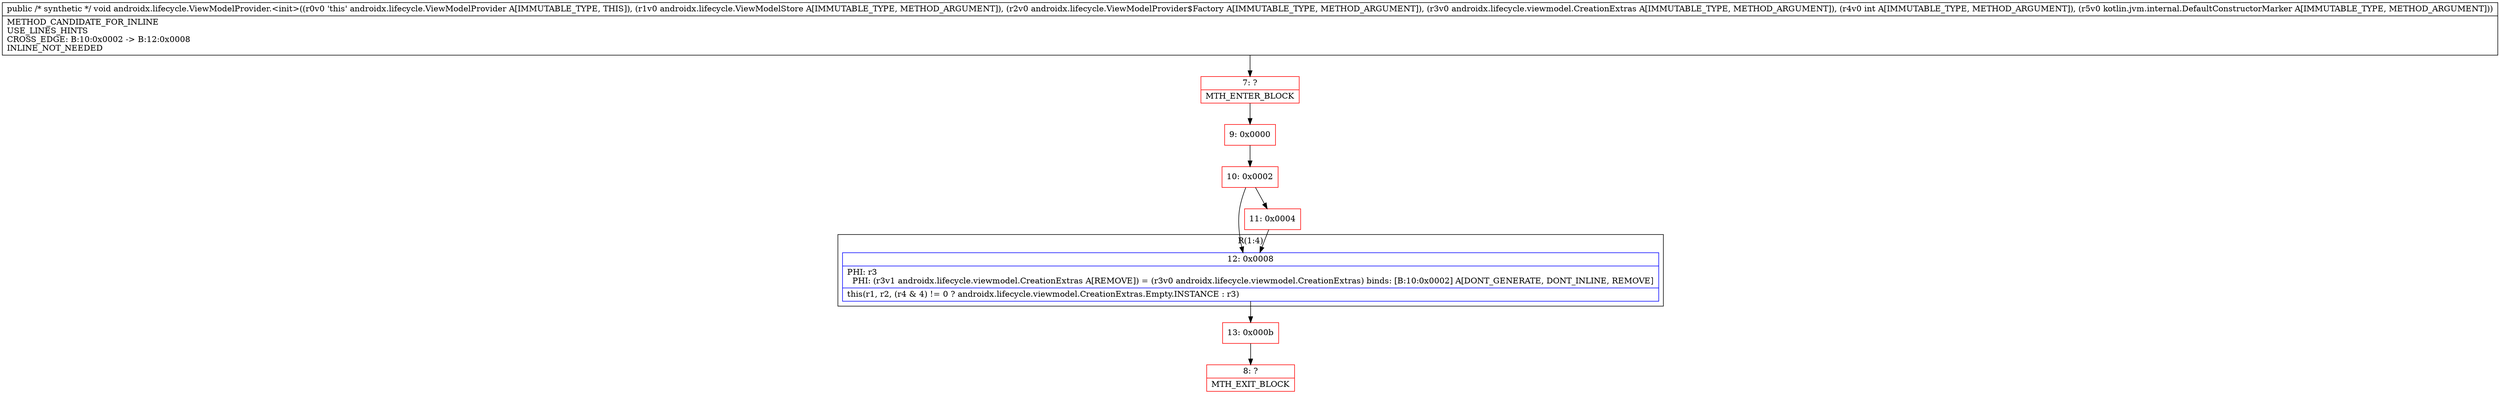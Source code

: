 digraph "CFG forandroidx.lifecycle.ViewModelProvider.\<init\>(Landroidx\/lifecycle\/ViewModelStore;Landroidx\/lifecycle\/ViewModelProvider$Factory;Landroidx\/lifecycle\/viewmodel\/CreationExtras;ILkotlin\/jvm\/internal\/DefaultConstructorMarker;)V" {
subgraph cluster_Region_2103484771 {
label = "R(1:4)";
node [shape=record,color=blue];
Node_12 [shape=record,label="{12\:\ 0x0008|PHI: r3 \l  PHI: (r3v1 androidx.lifecycle.viewmodel.CreationExtras A[REMOVE]) = (r3v0 androidx.lifecycle.viewmodel.CreationExtras) binds: [B:10:0x0002] A[DONT_GENERATE, DONT_INLINE, REMOVE]\l|this(r1, r2, (r4 & 4) != 0 ? androidx.lifecycle.viewmodel.CreationExtras.Empty.INSTANCE : r3)\l}"];
}
Node_7 [shape=record,color=red,label="{7\:\ ?|MTH_ENTER_BLOCK\l}"];
Node_9 [shape=record,color=red,label="{9\:\ 0x0000}"];
Node_10 [shape=record,color=red,label="{10\:\ 0x0002}"];
Node_11 [shape=record,color=red,label="{11\:\ 0x0004}"];
Node_13 [shape=record,color=red,label="{13\:\ 0x000b}"];
Node_8 [shape=record,color=red,label="{8\:\ ?|MTH_EXIT_BLOCK\l}"];
MethodNode[shape=record,label="{public \/* synthetic *\/ void androidx.lifecycle.ViewModelProvider.\<init\>((r0v0 'this' androidx.lifecycle.ViewModelProvider A[IMMUTABLE_TYPE, THIS]), (r1v0 androidx.lifecycle.ViewModelStore A[IMMUTABLE_TYPE, METHOD_ARGUMENT]), (r2v0 androidx.lifecycle.ViewModelProvider$Factory A[IMMUTABLE_TYPE, METHOD_ARGUMENT]), (r3v0 androidx.lifecycle.viewmodel.CreationExtras A[IMMUTABLE_TYPE, METHOD_ARGUMENT]), (r4v0 int A[IMMUTABLE_TYPE, METHOD_ARGUMENT]), (r5v0 kotlin.jvm.internal.DefaultConstructorMarker A[IMMUTABLE_TYPE, METHOD_ARGUMENT]))  | METHOD_CANDIDATE_FOR_INLINE\lUSE_LINES_HINTS\lCROSS_EDGE: B:10:0x0002 \-\> B:12:0x0008\lINLINE_NOT_NEEDED\l}"];
MethodNode -> Node_7;Node_12 -> Node_13;
Node_7 -> Node_9;
Node_9 -> Node_10;
Node_10 -> Node_11;
Node_10 -> Node_12;
Node_11 -> Node_12;
Node_13 -> Node_8;
}

